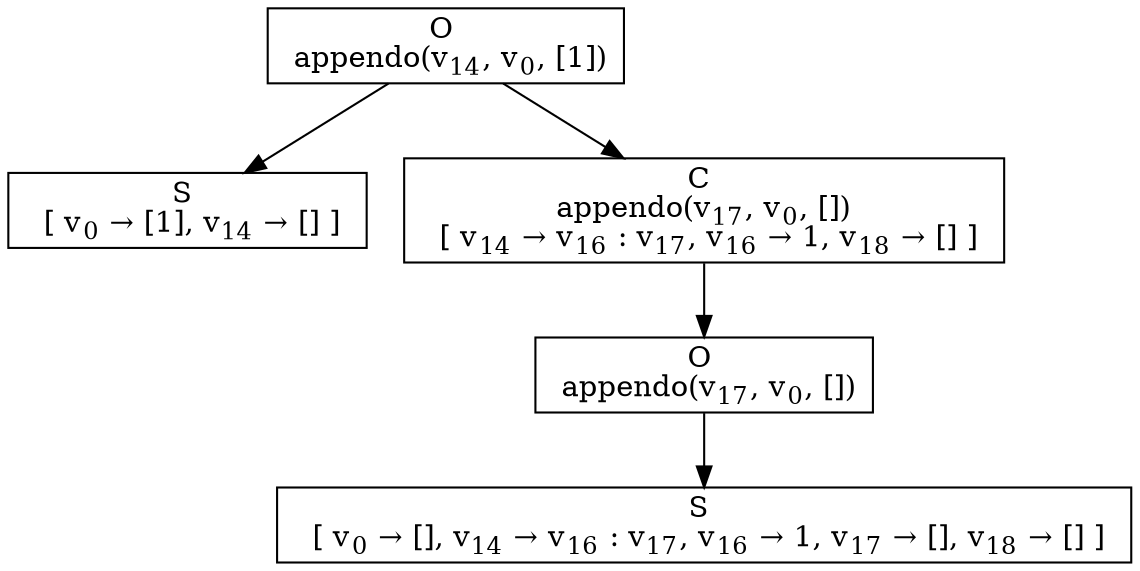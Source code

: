 digraph {
    graph [rankdir=TB
          ,bgcolor=transparent];
    node [shape=box
         ,fillcolor=white
         ,style=filled];
    0 [label=<O <BR/> appendo(v<SUB>14</SUB>, v<SUB>0</SUB>, [1])>];
    1 [label=<S <BR/>  [ v<SUB>0</SUB> &rarr; [1], v<SUB>14</SUB> &rarr; [] ] >];
    2 [label=<C <BR/> appendo(v<SUB>17</SUB>, v<SUB>0</SUB>, []) <BR/>  [ v<SUB>14</SUB> &rarr; v<SUB>16</SUB> : v<SUB>17</SUB>, v<SUB>16</SUB> &rarr; 1, v<SUB>18</SUB> &rarr; [] ] >];
    3 [label=<O <BR/> appendo(v<SUB>17</SUB>, v<SUB>0</SUB>, [])>];
    4 [label=<S <BR/>  [ v<SUB>0</SUB> &rarr; [], v<SUB>14</SUB> &rarr; v<SUB>16</SUB> : v<SUB>17</SUB>, v<SUB>16</SUB> &rarr; 1, v<SUB>17</SUB> &rarr; [], v<SUB>18</SUB> &rarr; [] ] >];
    0 -> 1 [label=""];
    0 -> 2 [label=""];
    2 -> 3 [label=""];
    3 -> 4 [label=""];
}